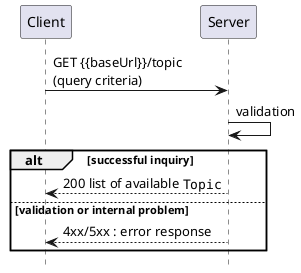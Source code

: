 @startuml

' title Retrieve Available Topics List

hide footbox

participant Client
participant Server

Client -> Server : GET {{baseUrl}}/topic \n(query criteria)

Server -> Server : validation
alt successful inquiry
    Client <-- Server : 200 list of available ""Topic""
else validation or internal problem
    Client <-- Server: 4xx/5xx : error response
end
@enduml